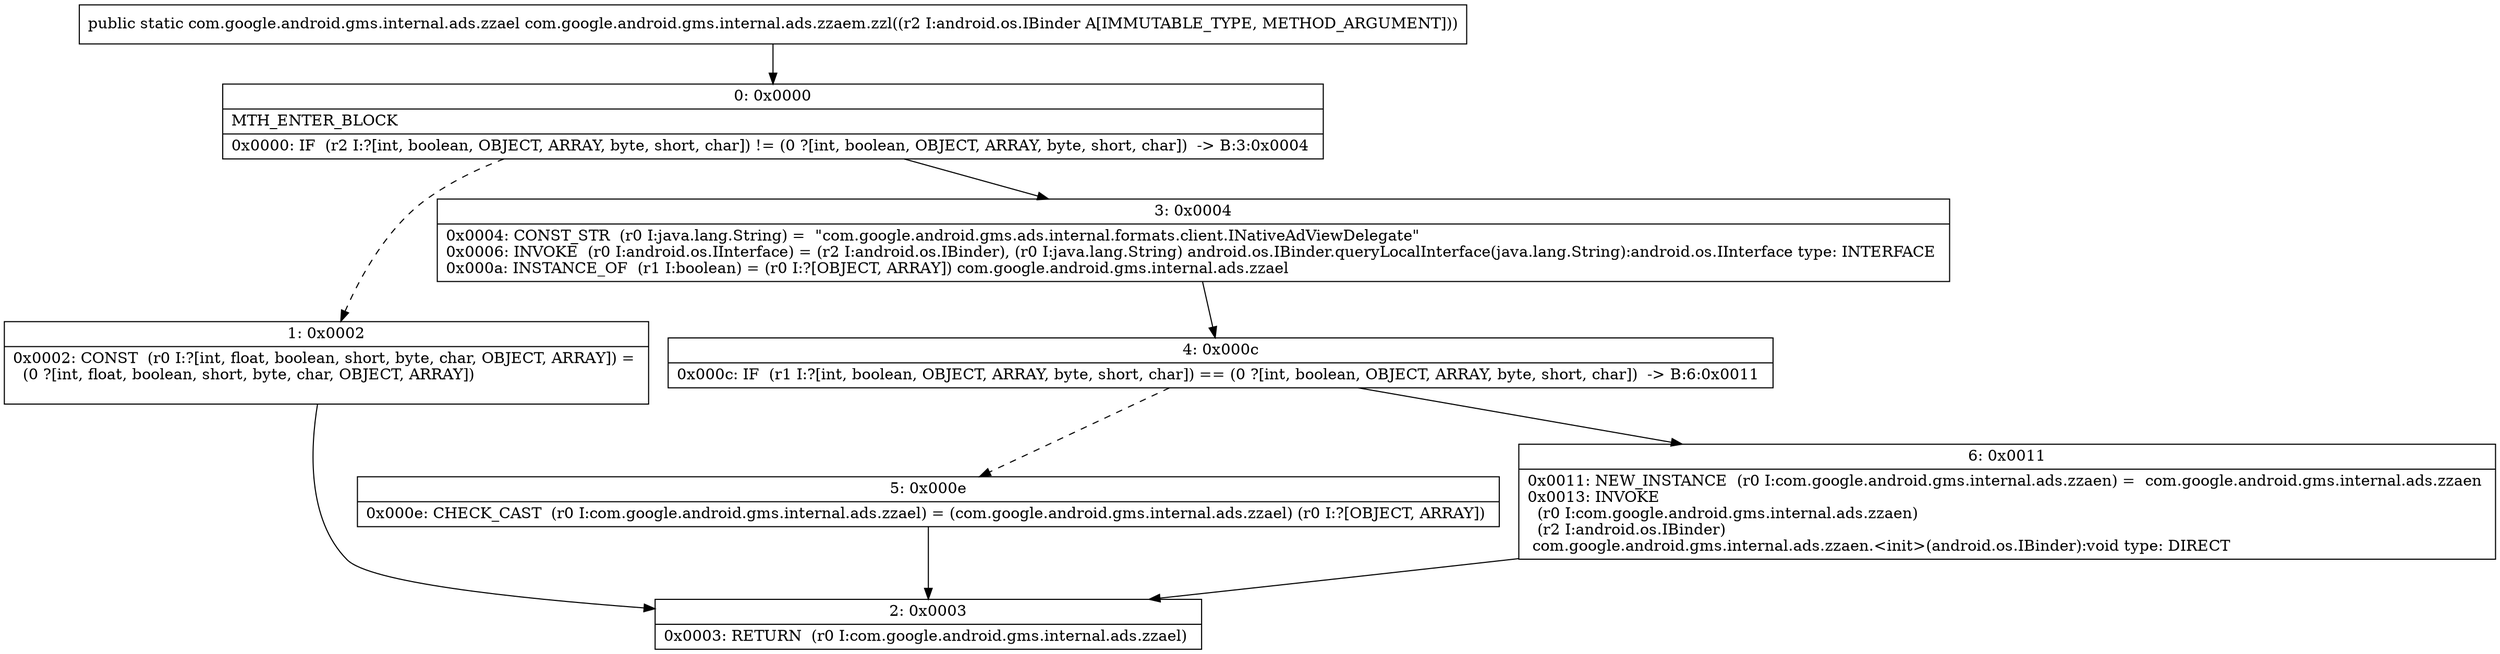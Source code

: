 digraph "CFG forcom.google.android.gms.internal.ads.zzaem.zzl(Landroid\/os\/IBinder;)Lcom\/google\/android\/gms\/internal\/ads\/zzael;" {
Node_0 [shape=record,label="{0\:\ 0x0000|MTH_ENTER_BLOCK\l|0x0000: IF  (r2 I:?[int, boolean, OBJECT, ARRAY, byte, short, char]) != (0 ?[int, boolean, OBJECT, ARRAY, byte, short, char])  \-\> B:3:0x0004 \l}"];
Node_1 [shape=record,label="{1\:\ 0x0002|0x0002: CONST  (r0 I:?[int, float, boolean, short, byte, char, OBJECT, ARRAY]) = \l  (0 ?[int, float, boolean, short, byte, char, OBJECT, ARRAY])\l \l}"];
Node_2 [shape=record,label="{2\:\ 0x0003|0x0003: RETURN  (r0 I:com.google.android.gms.internal.ads.zzael) \l}"];
Node_3 [shape=record,label="{3\:\ 0x0004|0x0004: CONST_STR  (r0 I:java.lang.String) =  \"com.google.android.gms.ads.internal.formats.client.INativeAdViewDelegate\" \l0x0006: INVOKE  (r0 I:android.os.IInterface) = (r2 I:android.os.IBinder), (r0 I:java.lang.String) android.os.IBinder.queryLocalInterface(java.lang.String):android.os.IInterface type: INTERFACE \l0x000a: INSTANCE_OF  (r1 I:boolean) = (r0 I:?[OBJECT, ARRAY]) com.google.android.gms.internal.ads.zzael \l}"];
Node_4 [shape=record,label="{4\:\ 0x000c|0x000c: IF  (r1 I:?[int, boolean, OBJECT, ARRAY, byte, short, char]) == (0 ?[int, boolean, OBJECT, ARRAY, byte, short, char])  \-\> B:6:0x0011 \l}"];
Node_5 [shape=record,label="{5\:\ 0x000e|0x000e: CHECK_CAST  (r0 I:com.google.android.gms.internal.ads.zzael) = (com.google.android.gms.internal.ads.zzael) (r0 I:?[OBJECT, ARRAY]) \l}"];
Node_6 [shape=record,label="{6\:\ 0x0011|0x0011: NEW_INSTANCE  (r0 I:com.google.android.gms.internal.ads.zzaen) =  com.google.android.gms.internal.ads.zzaen \l0x0013: INVOKE  \l  (r0 I:com.google.android.gms.internal.ads.zzaen)\l  (r2 I:android.os.IBinder)\l com.google.android.gms.internal.ads.zzaen.\<init\>(android.os.IBinder):void type: DIRECT \l}"];
MethodNode[shape=record,label="{public static com.google.android.gms.internal.ads.zzael com.google.android.gms.internal.ads.zzaem.zzl((r2 I:android.os.IBinder A[IMMUTABLE_TYPE, METHOD_ARGUMENT])) }"];
MethodNode -> Node_0;
Node_0 -> Node_1[style=dashed];
Node_0 -> Node_3;
Node_1 -> Node_2;
Node_3 -> Node_4;
Node_4 -> Node_5[style=dashed];
Node_4 -> Node_6;
Node_5 -> Node_2;
Node_6 -> Node_2;
}

